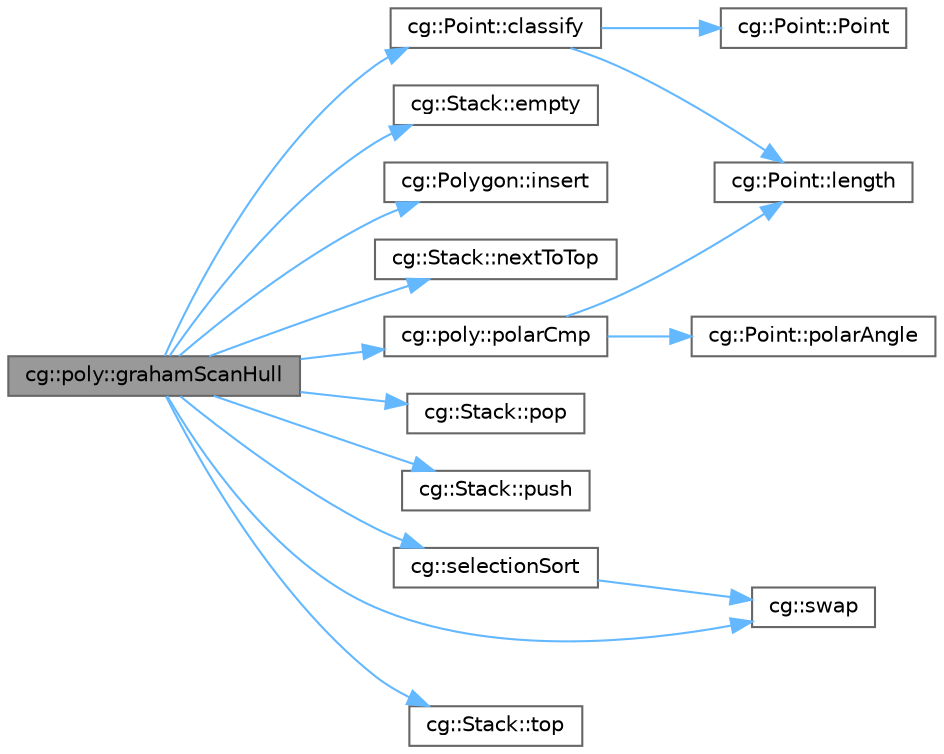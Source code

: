 digraph "cg::poly::grahamScanHull"
{
 // LATEX_PDF_SIZE
  bgcolor="transparent";
  edge [fontname=Helvetica,fontsize=10,labelfontname=Helvetica,labelfontsize=10];
  node [fontname=Helvetica,fontsize=10,shape=box,height=0.2,width=0.4];
  rankdir="LR";
  Node1 [id="Node000001",label="cg::poly::grahamScanHull",height=0.2,width=0.4,color="gray40", fillcolor="grey60", style="filled", fontcolor="black",tooltip=" "];
  Node1 -> Node2 [id="edge1_Node000001_Node000002",color="steelblue1",style="solid",tooltip=" "];
  Node2 [id="Node000002",label="cg::Point::classify",height=0.2,width=0.4,color="grey40", fillcolor="white", style="filled",URL="$classcg_1_1_point.html#aeb6ac0dd5fcdd6f3817b4b9cf50e0375",tooltip=" "];
  Node2 -> Node3 [id="edge2_Node000002_Node000003",color="steelblue1",style="solid",tooltip=" "];
  Node3 [id="Node000003",label="cg::Point::length",height=0.2,width=0.4,color="grey40", fillcolor="white", style="filled",URL="$classcg_1_1_point.html#af86bdbc41e34c5159f2e35c9de75299a",tooltip=" "];
  Node2 -> Node4 [id="edge3_Node000002_Node000004",color="steelblue1",style="solid",tooltip=" "];
  Node4 [id="Node000004",label="cg::Point::Point",height=0.2,width=0.4,color="grey40", fillcolor="white", style="filled",URL="$classcg_1_1_point.html#a97a9be699fb6bae85a47ebf75177ca67",tooltip=" "];
  Node1 -> Node5 [id="edge4_Node000001_Node000005",color="steelblue1",style="solid",tooltip=" "];
  Node5 [id="Node000005",label="cg::Stack::empty",height=0.2,width=0.4,color="grey40", fillcolor="white", style="filled",URL="$classcg_1_1_stack.html#a6d2d997fd4a94db5a21390dd6732eda2",tooltip=" "];
  Node1 -> Node6 [id="edge5_Node000001_Node000006",color="steelblue1",style="solid",tooltip=" "];
  Node6 [id="Node000006",label="cg::Polygon::insert",height=0.2,width=0.4,color="grey40", fillcolor="white", style="filled",URL="$classcg_1_1_polygon.html#a8ccf84a6a49056973f1b46d460b914f8",tooltip=" "];
  Node1 -> Node7 [id="edge6_Node000001_Node000007",color="steelblue1",style="solid",tooltip=" "];
  Node7 [id="Node000007",label="cg::Stack::nextToTop",height=0.2,width=0.4,color="grey40", fillcolor="white", style="filled",URL="$classcg_1_1_stack.html#ac9a59546a751e33d7aeb51b265f14b51",tooltip=" "];
  Node1 -> Node8 [id="edge7_Node000001_Node000008",color="steelblue1",style="solid",tooltip=" "];
  Node8 [id="Node000008",label="cg::poly::polarCmp",height=0.2,width=0.4,color="grey40", fillcolor="white", style="filled",URL="$namespacecg_1_1poly.html#aba52de2290b95fd110837e2a5d7debda",tooltip=" "];
  Node8 -> Node3 [id="edge8_Node000008_Node000003",color="steelblue1",style="solid",tooltip=" "];
  Node8 -> Node9 [id="edge9_Node000008_Node000009",color="steelblue1",style="solid",tooltip=" "];
  Node9 [id="Node000009",label="cg::Point::polarAngle",height=0.2,width=0.4,color="grey40", fillcolor="white", style="filled",URL="$classcg_1_1_point.html#a035a925776a411566d9472c48772975b",tooltip=" "];
  Node1 -> Node10 [id="edge10_Node000001_Node000010",color="steelblue1",style="solid",tooltip=" "];
  Node10 [id="Node000010",label="cg::Stack::pop",height=0.2,width=0.4,color="grey40", fillcolor="white", style="filled",URL="$classcg_1_1_stack.html#ac4c962fa7e6975fcd8c89aae70d80842",tooltip=" "];
  Node1 -> Node11 [id="edge11_Node000001_Node000011",color="steelblue1",style="solid",tooltip=" "];
  Node11 [id="Node000011",label="cg::Stack::push",height=0.2,width=0.4,color="grey40", fillcolor="white", style="filled",URL="$classcg_1_1_stack.html#abf2c9ffb8060bbf150b46a95fd1e0544",tooltip=" "];
  Node1 -> Node12 [id="edge12_Node000001_Node000012",color="steelblue1",style="solid",tooltip=" "];
  Node12 [id="Node000012",label="cg::selectionSort",height=0.2,width=0.4,color="grey40", fillcolor="white", style="filled",URL="$namespacecg.html#a12f59df9d94e878f005751aa54be3443",tooltip=" "];
  Node12 -> Node13 [id="edge13_Node000012_Node000013",color="steelblue1",style="solid",tooltip=" "];
  Node13 [id="Node000013",label="cg::swap",height=0.2,width=0.4,color="grey40", fillcolor="white", style="filled",URL="$namespacecg.html#ad9d3cab3ae0ca45664b64024aacf7243",tooltip=" "];
  Node1 -> Node13 [id="edge14_Node000001_Node000013",color="steelblue1",style="solid",tooltip=" "];
  Node1 -> Node14 [id="edge15_Node000001_Node000014",color="steelblue1",style="solid",tooltip=" "];
  Node14 [id="Node000014",label="cg::Stack::top",height=0.2,width=0.4,color="grey40", fillcolor="white", style="filled",URL="$classcg_1_1_stack.html#adb4ce3c4d002fc431ea8c1eeba65255a",tooltip=" "];
}
